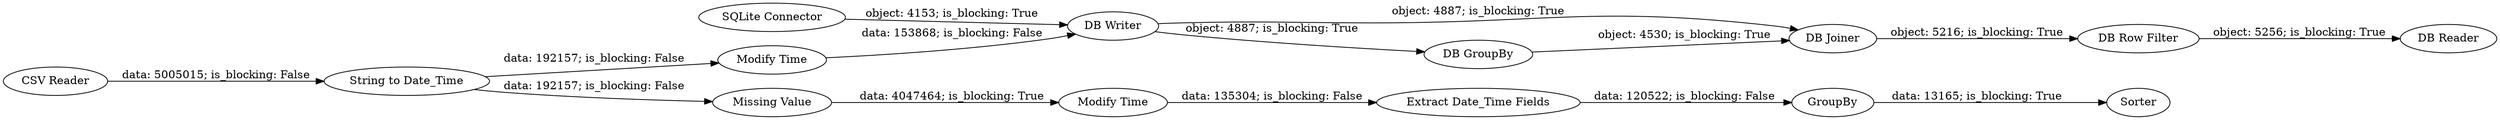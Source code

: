 digraph {
	"-9210589476987505365_36" [label="Modify Time"]
	"-9210589476987505365_42" [label="Extract Date_Time Fields"]
	"-9210589476987505365_41" [label="CSV Reader"]
	"-9210589476987505365_45" [label="DB Reader"]
	"-9210589476987505365_47" [label="SQLite Connector"]
	"-9210589476987505365_39" [label=Sorter]
	"-9210589476987505365_48" [label="DB Writer"]
	"-9210589476987505365_38" [label=GroupBy]
	"-9210589476987505365_43" [label="DB Joiner"]
	"-9210589476987505365_50" [label="Modify Time"]
	"-9210589476987505365_16" [label="String to Date_Time"]
	"-9210589476987505365_40" [label="Missing Value"]
	"-9210589476987505365_49" [label="DB GroupBy"]
	"-9210589476987505365_44" [label="DB Row Filter"]
	"-9210589476987505365_48" -> "-9210589476987505365_49" [label="object: 4887; is_blocking: True"]
	"-9210589476987505365_40" -> "-9210589476987505365_36" [label="data: 4047464; is_blocking: True"]
	"-9210589476987505365_16" -> "-9210589476987505365_40" [label="data: 192157; is_blocking: False"]
	"-9210589476987505365_38" -> "-9210589476987505365_39" [label="data: 13165; is_blocking: True"]
	"-9210589476987505365_50" -> "-9210589476987505365_48" [label="data: 153868; is_blocking: False"]
	"-9210589476987505365_47" -> "-9210589476987505365_48" [label="object: 4153; is_blocking: True"]
	"-9210589476987505365_48" -> "-9210589476987505365_43" [label="object: 4887; is_blocking: True"]
	"-9210589476987505365_49" -> "-9210589476987505365_43" [label="object: 4530; is_blocking: True"]
	"-9210589476987505365_44" -> "-9210589476987505365_45" [label="object: 5256; is_blocking: True"]
	"-9210589476987505365_16" -> "-9210589476987505365_50" [label="data: 192157; is_blocking: False"]
	"-9210589476987505365_43" -> "-9210589476987505365_44" [label="object: 5216; is_blocking: True"]
	"-9210589476987505365_36" -> "-9210589476987505365_42" [label="data: 135304; is_blocking: False"]
	"-9210589476987505365_41" -> "-9210589476987505365_16" [label="data: 5005015; is_blocking: False"]
	"-9210589476987505365_42" -> "-9210589476987505365_38" [label="data: 120522; is_blocking: False"]
	rankdir=LR
}
